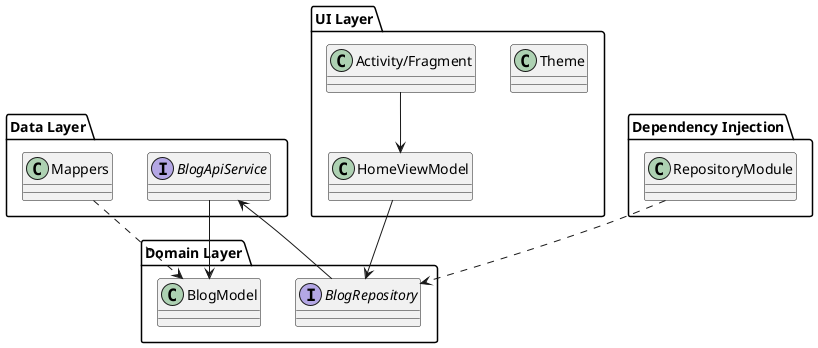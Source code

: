 ```plantuml
@startuml
package "Data Layer" {
  interface BlogApiService
  class Mappers
}

package "Domain Layer" {
  class BlogModel
  interface BlogRepository
}

package "UI Layer" {
  class HomeViewModel
  class Theme
  class "Activity/Fragment" as View
}

package "Dependency Injection" {
  class RepositoryModule
}

HomeViewModel --> BlogRepository
BlogRepository --> BlogApiService
BlogApiService --> BlogModel
Mappers ..> BlogModel
View --> HomeViewModel
RepositoryModule ..> BlogRepository
@enduml
```